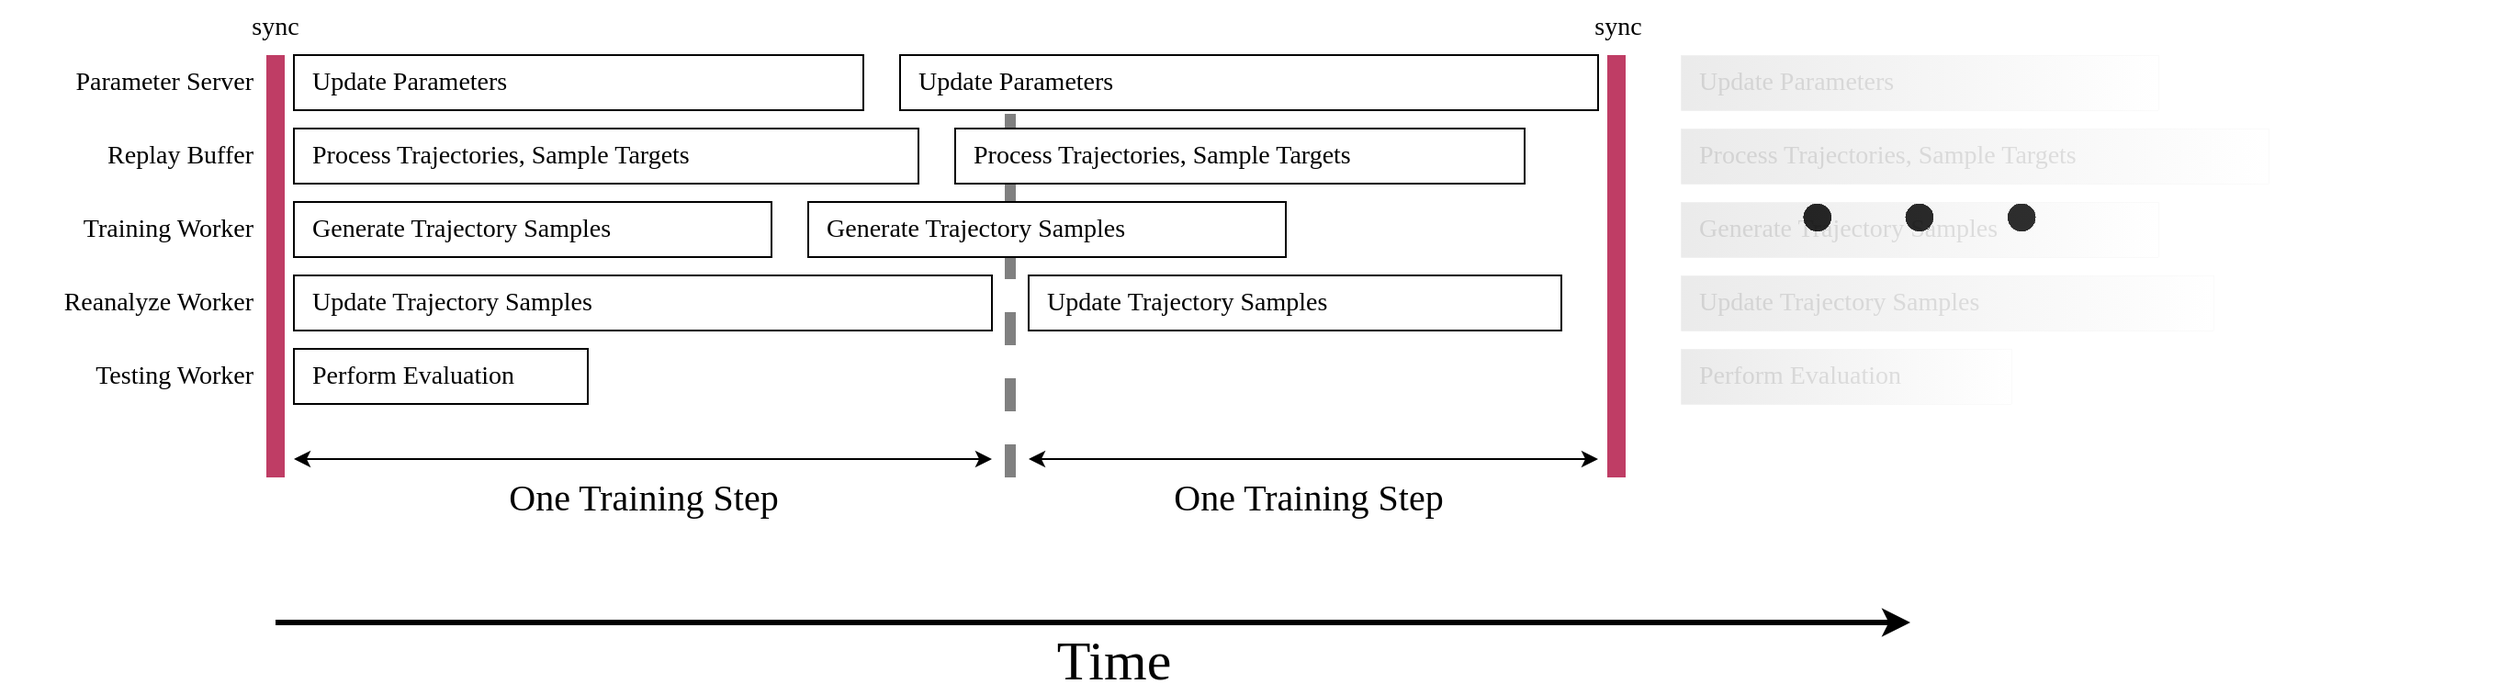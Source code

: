 <mxfile scale="5" border="0">
    <diagram id="DuCAm9275b7ddMfAd-bc" name="Page-1">
        <mxGraphModel dx="2071" dy="1151" grid="1" gridSize="10" guides="1" tooltips="1" connect="1" arrows="1" fold="1" page="1" pageScale="1" pageWidth="850" pageHeight="1100" math="1" shadow="0">
            <root>
                <mxCell id="0"/>
                <mxCell id="1" parent="0"/>
                <mxCell id="IipSyU_IOVU7ddliheSF-1" value="Generate Trajectory Samples" style="whiteSpace=wrap;html=1;fontFamily=Verdana;fontSize=14;align=left;spacingLeft=8;fontStyle=0" parent="1" vertex="1">
                    <mxGeometry x="140" y="320" width="260" height="30" as="geometry"/>
                </mxCell>
                <mxCell id="IipSyU_IOVU7ddliheSF-2" value="Update Trajectory Samples" style="whiteSpace=wrap;html=1;fontFamily=Verdana;fontSize=14;align=left;spacingLeft=8;fontStyle=0" parent="1" vertex="1">
                    <mxGeometry x="140" y="360" width="380" height="30" as="geometry"/>
                </mxCell>
                <mxCell id="IipSyU_IOVU7ddliheSF-4" value="Update Parameters" style="whiteSpace=wrap;html=1;fontFamily=Verdana;fontSize=14;align=left;spacingLeft=8;fontStyle=0" parent="1" vertex="1">
                    <mxGeometry x="140" y="240" width="310" height="30" as="geometry"/>
                </mxCell>
                <mxCell id="IipSyU_IOVU7ddliheSF-5" value="Process Trajectories, Sample Targets" style="whiteSpace=wrap;html=1;fontFamily=Verdana;fontSize=14;align=left;spacingLeft=8;fontStyle=0" parent="1" vertex="1">
                    <mxGeometry x="140" y="280" width="340" height="30" as="geometry"/>
                </mxCell>
                <mxCell id="IipSyU_IOVU7ddliheSF-6" value="Perform Evaluation" style="whiteSpace=wrap;html=1;fontFamily=Verdana;fontSize=14;align=left;spacingLeft=8;fontStyle=0" parent="1" vertex="1">
                    <mxGeometry x="140" y="400" width="160" height="30" as="geometry"/>
                </mxCell>
                <mxCell id="ntXJS-SVcqxulDdzBPt4-1" value="" style="endArrow=none;html=1;strokeWidth=10;fontFamily=Verdana;fontSize=14;align=left;fontColor=none;noLabel=1;labelBackgroundColor=none;strokeColor=#BF3D65;fontStyle=0" parent="1" edge="1">
                    <mxGeometry width="50" height="50" relative="1" as="geometry">
                        <mxPoint x="130" y="470" as="sourcePoint"/>
                        <mxPoint x="130" y="240" as="targetPoint"/>
                    </mxGeometry>
                </mxCell>
                <mxCell id="ntXJS-SVcqxulDdzBPt4-2" value="" style="endArrow=none;html=1;strokeWidth=6;fontFamily=Verdana;fontSize=14;fontColor=none;noLabel=1;labelBackgroundColor=none;strokeColor=#808080;fontStyle=0;dashed=1;" parent="1" edge="1">
                    <mxGeometry width="50" height="50" relative="1" as="geometry">
                        <mxPoint x="530" y="470" as="sourcePoint"/>
                        <mxPoint x="530" y="240" as="targetPoint"/>
                    </mxGeometry>
                </mxCell>
                <mxCell id="ntXJS-SVcqxulDdzBPt4-9" value="Parameter Server" style="text;html=1;strokeColor=none;fillColor=none;align=right;verticalAlign=middle;whiteSpace=wrap;rounded=0;fontFamily=Verdana;fontSize=14;fontStyle=0" parent="1" vertex="1">
                    <mxGeometry x="-10" y="240" width="130" height="30" as="geometry"/>
                </mxCell>
                <mxCell id="ntXJS-SVcqxulDdzBPt4-10" value="Replay Buffer" style="text;html=1;strokeColor=none;fillColor=none;align=right;verticalAlign=middle;whiteSpace=wrap;rounded=0;fontFamily=Verdana;fontSize=14;fontStyle=0" parent="1" vertex="1">
                    <mxGeometry y="280" width="120" height="30" as="geometry"/>
                </mxCell>
                <mxCell id="ntXJS-SVcqxulDdzBPt4-11" value="Training Worker" style="text;html=1;strokeColor=none;fillColor=none;align=right;verticalAlign=middle;whiteSpace=wrap;rounded=0;fontFamily=Verdana;fontSize=14;fontStyle=0" parent="1" vertex="1">
                    <mxGeometry y="320" width="120" height="30" as="geometry"/>
                </mxCell>
                <mxCell id="ntXJS-SVcqxulDdzBPt4-14" value="Testing Worker" style="text;html=1;strokeColor=none;fillColor=none;align=right;verticalAlign=middle;whiteSpace=wrap;rounded=0;fontFamily=Verdana;fontSize=14;fontStyle=0" parent="1" vertex="1">
                    <mxGeometry x="-10" y="400" width="130" height="30" as="geometry"/>
                </mxCell>
                <mxCell id="ntXJS-SVcqxulDdzBPt4-15" value="" style="endArrow=classic;startArrow=classic;html=1;rounded=1;sketch=0;fontFamily=Verdana;curved=0;fontSize=14;align=left;fontStyle=0" parent="1" edge="1">
                    <mxGeometry width="50" height="50" relative="1" as="geometry">
                        <mxPoint x="140" y="460" as="sourcePoint"/>
                        <mxPoint x="520" y="460" as="targetPoint"/>
                    </mxGeometry>
                </mxCell>
                <mxCell id="ntXJS-SVcqxulDdzBPt4-16" value="One Training Step" style="edgeLabel;html=1;align=center;verticalAlign=middle;resizable=0;points=[];fontFamily=Verdana;labelBackgroundColor=none;labelBorderColor=none;fontSize=20;fontStyle=0" parent="ntXJS-SVcqxulDdzBPt4-15" vertex="1" connectable="0">
                    <mxGeometry x="0.089" y="-1" relative="1" as="geometry">
                        <mxPoint x="-17" y="19" as="offset"/>
                    </mxGeometry>
                </mxCell>
                <mxCell id="ntXJS-SVcqxulDdzBPt4-17" value="Generate Trajectory Samples" style="whiteSpace=wrap;html=1;fontFamily=Verdana;fontSize=14;align=left;spacingLeft=8;fontStyle=0" parent="1" vertex="1">
                    <mxGeometry x="420" y="320" width="260" height="30" as="geometry"/>
                </mxCell>
                <mxCell id="ntXJS-SVcqxulDdzBPt4-18" value="Update&amp;nbsp;Trajectory Samples" style="whiteSpace=wrap;html=1;fontFamily=Verdana;fontSize=14;align=left;spacingLeft=8;fontStyle=0" parent="1" vertex="1">
                    <mxGeometry x="540" y="360" width="290" height="30" as="geometry"/>
                </mxCell>
                <mxCell id="ntXJS-SVcqxulDdzBPt4-19" value="Update Parameters" style="whiteSpace=wrap;html=1;fontFamily=Verdana;fontSize=14;align=left;spacingLeft=8;fontStyle=0" parent="1" vertex="1">
                    <mxGeometry x="470" y="240" width="380" height="30" as="geometry"/>
                </mxCell>
                <mxCell id="ntXJS-SVcqxulDdzBPt4-20" value="Process Trajectories, Sample Targets" style="whiteSpace=wrap;html=1;fontFamily=Verdana;fontSize=14;align=left;spacingLeft=8;fontStyle=0" parent="1" vertex="1">
                    <mxGeometry x="500" y="280" width="310" height="30" as="geometry"/>
                </mxCell>
                <mxCell id="ntXJS-SVcqxulDdzBPt4-27" value="" style="endArrow=classic;startArrow=classic;html=1;rounded=1;sketch=0;fontFamily=Verdana;curved=0;fontSize=14;align=left;fontStyle=0" parent="1" edge="1">
                    <mxGeometry width="50" height="50" relative="1" as="geometry">
                        <mxPoint x="540" y="460" as="sourcePoint"/>
                        <mxPoint x="850" y="460" as="targetPoint"/>
                    </mxGeometry>
                </mxCell>
                <mxCell id="ntXJS-SVcqxulDdzBPt4-28" value="One Training Step" style="edgeLabel;html=1;align=center;verticalAlign=middle;resizable=0;points=[];fontFamily=Verdana;labelBackgroundColor=none;labelBorderColor=none;fontSize=20;fontStyle=0" parent="ntXJS-SVcqxulDdzBPt4-27" vertex="1" connectable="0">
                    <mxGeometry x="0.089" y="-1" relative="1" as="geometry">
                        <mxPoint x="-17" y="19" as="offset"/>
                    </mxGeometry>
                </mxCell>
                <mxCell id="0zTCEKOlQbjuJWeUA4mi-3" value="Reanalyze Worker" style="text;html=1;strokeColor=none;fillColor=none;align=right;verticalAlign=middle;whiteSpace=wrap;rounded=0;fontFamily=Verdana;fontSize=14;fontStyle=0" parent="1" vertex="1">
                    <mxGeometry x="-20" y="360" width="140" height="30" as="geometry"/>
                </mxCell>
                <mxCell id="0zTCEKOlQbjuJWeUA4mi-19" value="" style="endArrow=classic;startArrow=none;html=1;rounded=1;sketch=0;fontFamily=Verdana;curved=0;fontSize=14;align=left;startFill=0;strokeWidth=3;fontStyle=0" parent="1" edge="1">
                    <mxGeometry width="50" height="50" relative="1" as="geometry">
                        <mxPoint x="130" y="549" as="sourcePoint"/>
                        <mxPoint x="1020" y="549" as="targetPoint"/>
                    </mxGeometry>
                </mxCell>
                <mxCell id="0zTCEKOlQbjuJWeUA4mi-20" value="Time" style="edgeLabel;html=1;align=center;verticalAlign=middle;resizable=0;points=[];fontFamily=Verdana;labelBackgroundColor=none;labelBorderColor=none;fontSize=30;fontStyle=0" parent="0zTCEKOlQbjuJWeUA4mi-19" vertex="1" connectable="0">
                    <mxGeometry x="0.089" y="-1" relative="1" as="geometry">
                        <mxPoint x="-29" y="19" as="offset"/>
                    </mxGeometry>
                </mxCell>
                <mxCell id="0zTCEKOlQbjuJWeUA4mi-30" value="sync" style="text;html=1;strokeColor=none;fillColor=none;align=center;verticalAlign=middle;whiteSpace=wrap;rounded=0;fontFamily=Verdana;fontSize=14;fontStyle=0" parent="1" vertex="1">
                    <mxGeometry x="110" y="210" width="40" height="30" as="geometry"/>
                </mxCell>
                <mxCell id="0zTCEKOlQbjuJWeUA4mi-32" value="sync" style="text;html=1;strokeColor=none;fillColor=none;align=center;verticalAlign=middle;whiteSpace=wrap;rounded=0;fontFamily=Verdana;fontSize=14;fontStyle=0" parent="1" vertex="1">
                    <mxGeometry x="841" y="210" width="40" height="30" as="geometry"/>
                </mxCell>
                <mxCell id="4" value="" style="group" vertex="1" connectable="0" parent="1">
                    <mxGeometry x="710" y="220" width="630" height="210" as="geometry"/>
                </mxCell>
                <mxCell id="0zTCEKOlQbjuJWeUA4mi-21" value="$$\dots$$" style="text;html=1;align=center;verticalAlign=middle;resizable=0;points=[];autosize=1;strokeColor=none;fillColor=none;fontSize=120;fontFamily=Verdana;fontStyle=0" parent="4" vertex="1">
                    <mxGeometry width="630" height="150" as="geometry"/>
                </mxCell>
                <mxCell id="3" value="" style="group" vertex="1" connectable="0" parent="4">
                    <mxGeometry x="185" y="20" width="320" height="190" as="geometry"/>
                </mxCell>
                <mxCell id="0zTCEKOlQbjuJWeUA4mi-22" value="Generate Trajectory Samples" style="whiteSpace=wrap;html=1;fontFamily=Verdana;fontSize=14;align=left;spacingLeft=8;shadow=0;rounded=0;gradientColor=#999999;labelBackgroundColor=none;textOpacity=10;opacity=20;strokeColor=default;gradientDirection=west;strokeWidth=0;fontStyle=0" parent="3" vertex="1">
                    <mxGeometry y="80" width="260" height="30" as="geometry"/>
                </mxCell>
                <mxCell id="0zTCEKOlQbjuJWeUA4mi-23" value="Update&amp;nbsp;Trajectory Samples" style="whiteSpace=wrap;html=1;fontFamily=Verdana;fontSize=14;align=left;spacingLeft=8;shadow=0;rounded=0;gradientColor=#999999;labelBackgroundColor=none;textOpacity=10;opacity=20;strokeColor=default;gradientDirection=west;strokeWidth=0;fontStyle=0" parent="3" vertex="1">
                    <mxGeometry y="120" width="290" height="30" as="geometry"/>
                </mxCell>
                <mxCell id="0zTCEKOlQbjuJWeUA4mi-24" value="Update Parameters" style="whiteSpace=wrap;html=1;fontFamily=Verdana;fontSize=14;align=left;spacingLeft=8;shadow=0;rounded=0;gradientColor=#999999;labelBackgroundColor=none;textOpacity=10;opacity=20;strokeColor=default;gradientDirection=west;strokeWidth=0;fontStyle=0" parent="3" vertex="1">
                    <mxGeometry width="260" height="30" as="geometry"/>
                </mxCell>
                <mxCell id="0zTCEKOlQbjuJWeUA4mi-25" value="Process Trajectories, Sample Targets" style="whiteSpace=wrap;html=1;fontFamily=Verdana;fontSize=14;align=left;spacingLeft=8;shadow=0;rounded=0;gradientColor=#999999;labelBackgroundColor=none;textOpacity=10;opacity=20;strokeColor=default;gradientDirection=west;strokeWidth=0;fontStyle=0" parent="3" vertex="1">
                    <mxGeometry y="40" width="320" height="30" as="geometry"/>
                </mxCell>
                <mxCell id="0zTCEKOlQbjuJWeUA4mi-26" value="Perform Evaluation" style="whiteSpace=wrap;html=1;fontFamily=Verdana;fontSize=14;align=left;spacingLeft=8;shadow=0;rounded=0;gradientColor=#999999;labelBackgroundColor=none;textOpacity=10;opacity=20;strokeColor=default;gradientDirection=west;strokeWidth=0;fontStyle=0" parent="3" vertex="1">
                    <mxGeometry y="160" width="180" height="30" as="geometry"/>
                </mxCell>
                <mxCell id="ntXJS-SVcqxulDdzBPt4-25" value="" style="endArrow=none;html=1;strokeWidth=10;fontFamily=Verdana;fontSize=14;align=left;fontColor=none;noLabel=1;labelBackgroundColor=none;strokeColor=#BF3D65;fontStyle=0" parent="4" edge="1">
                    <mxGeometry width="50" height="50" relative="1" as="geometry">
                        <mxPoint x="150" y="250" as="sourcePoint"/>
                        <mxPoint x="150" y="20" as="targetPoint"/>
                    </mxGeometry>
                </mxCell>
            </root>
        </mxGraphModel>
    </diagram>
</mxfile>